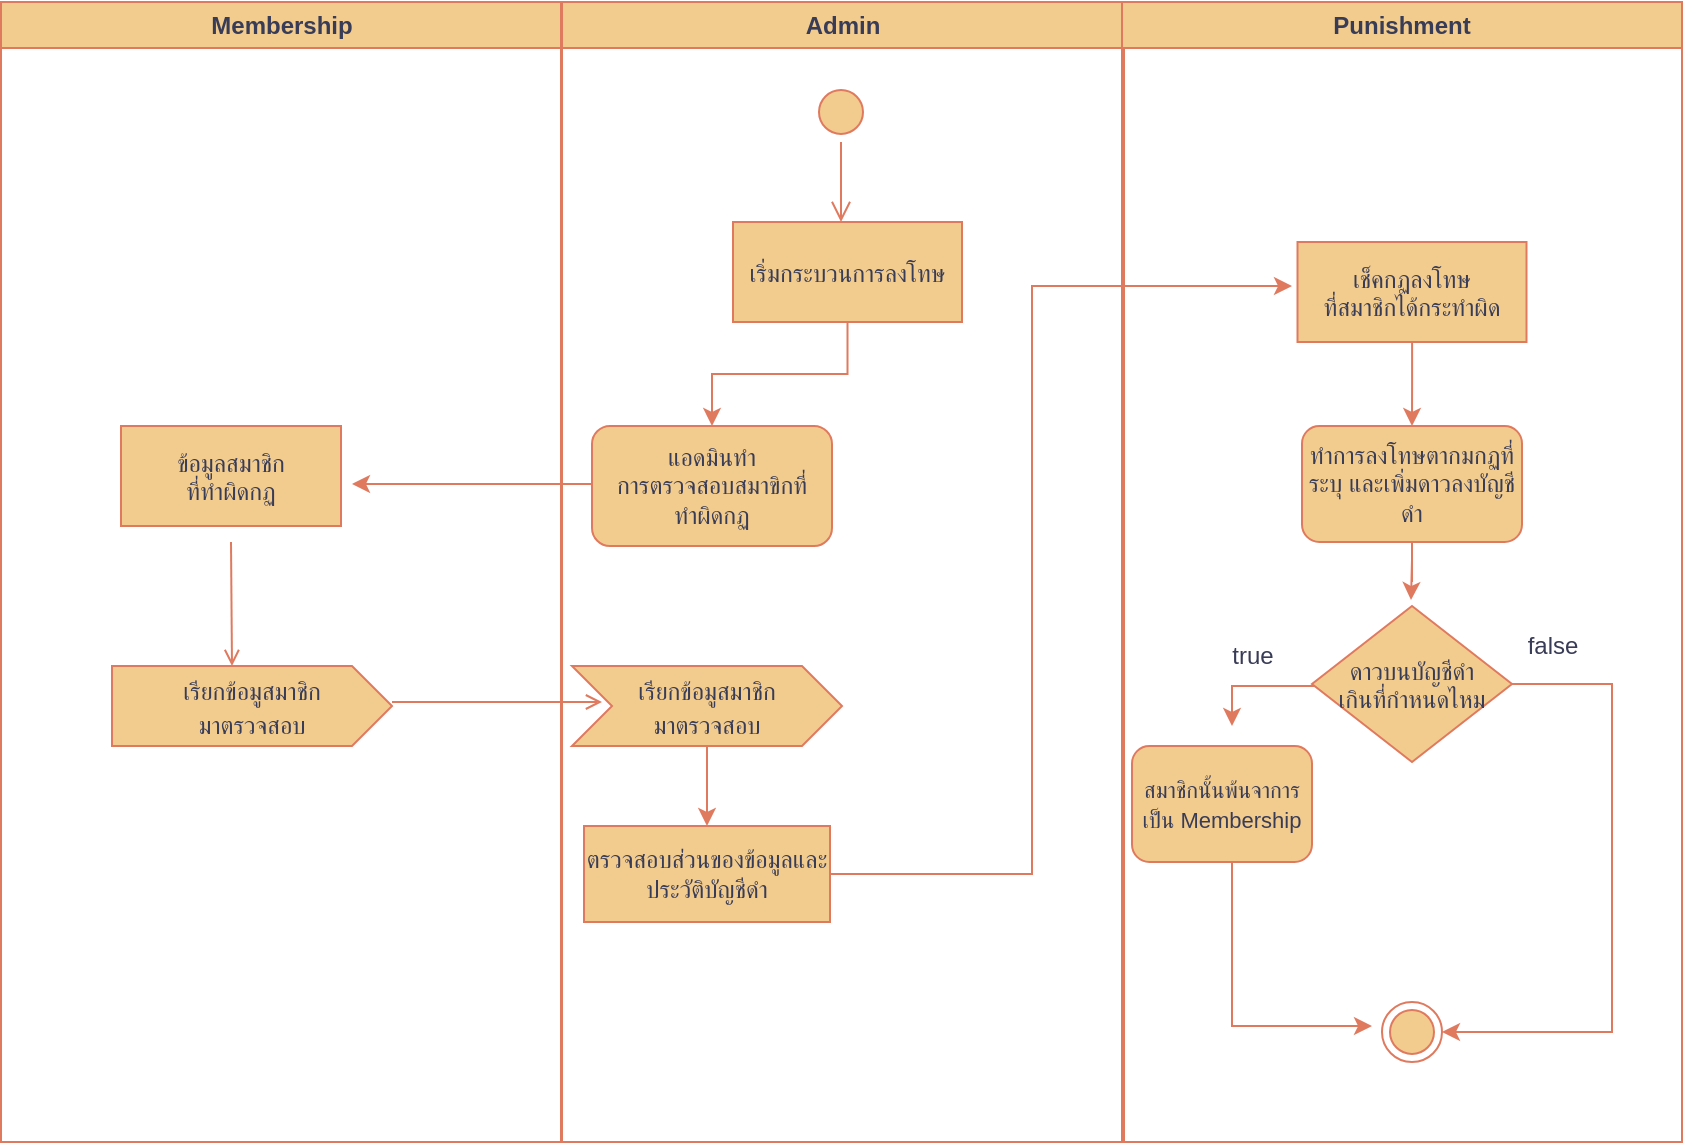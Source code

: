 <mxfile version="21.0.4" type="github">
  <diagram name="Page-1" id="e7e014a7-5840-1c2e-5031-d8a46d1fe8dd">
    <mxGraphModel dx="924" dy="866" grid="1" gridSize="10" guides="1" tooltips="1" connect="1" arrows="1" fold="1" page="1" pageScale="1" pageWidth="1169" pageHeight="826" background="none" math="0" shadow="0">
      <root>
        <mxCell id="0" />
        <mxCell id="1" parent="0" />
        <mxCell id="2" value="Membership" style="swimlane;whiteSpace=wrap;labelBackgroundColor=none;fillColor=#F2CC8F;strokeColor=#E07A5F;fontColor=#393C56;" parent="1" vertex="1">
          <mxGeometry x="164.5" y="128" width="280" height="570" as="geometry" />
        </mxCell>
        <mxCell id="7" value="ข้อมูลสมาชิก&#xa;ที่ทำผิดกฏ" style="labelBackgroundColor=none;fillColor=#F2CC8F;strokeColor=#E07A5F;fontColor=#393C56;" parent="2" vertex="1">
          <mxGeometry x="60" y="212" width="110" height="50" as="geometry" />
        </mxCell>
        <mxCell id="11" value="" style="endArrow=open;strokeColor=#E07A5F;endFill=1;rounded=0;labelBackgroundColor=none;fontColor=default;entryX=0;entryY=0;entryDx=60;entryDy=0;entryPerimeter=0;" parent="2" target="H5I0HjstW5SvSYe0rr8k-61" edge="1">
          <mxGeometry relative="1" as="geometry">
            <mxPoint x="115" y="270.0" as="sourcePoint" />
            <mxPoint x="115" y="325" as="targetPoint" />
          </mxGeometry>
        </mxCell>
        <mxCell id="H5I0HjstW5SvSYe0rr8k-61" value="&lt;font style=&quot;font-size: 12px;&quot;&gt;เรียกข้อมูสมาชิก&lt;br style=&quot;border-color: var(--border-color); padding: 0px; margin: 0px;&quot;&gt;&lt;span style=&quot;border-color: var(--border-color);&quot;&gt;มาตรวจสอบ&lt;/span&gt;&lt;/font&gt;" style="html=1;shape=mxgraph.infographic.ribbonSimple;notch1=0;notch2=20;align=center;verticalAlign=middle;fontSize=14;fontStyle=0;fillColor=#F2CC8F;whiteSpace=wrap;strokeColor=#E07A5F;fontColor=#393C56;labelBackgroundColor=none;" vertex="1" parent="2">
          <mxGeometry x="55.5" y="332" width="140" height="40" as="geometry" />
        </mxCell>
        <mxCell id="3" value="Admin" style="swimlane;whiteSpace=wrap;labelBackgroundColor=none;fillColor=#F2CC8F;strokeColor=#E07A5F;fontColor=#393C56;" parent="1" vertex="1">
          <mxGeometry x="445" y="128" width="281" height="570" as="geometry" />
        </mxCell>
        <mxCell id="13" value="" style="ellipse;shape=startState;fillColor=#F2CC8F;strokeColor=#E07A5F;labelBackgroundColor=none;fontColor=#393C56;" parent="3" vertex="1">
          <mxGeometry x="124.5" y="40" width="30" height="30" as="geometry" />
        </mxCell>
        <mxCell id="14" value="" style="edgeStyle=elbowEdgeStyle;elbow=horizontal;verticalAlign=bottom;endArrow=open;endSize=8;strokeColor=#E07A5F;endFill=1;rounded=0;labelBackgroundColor=none;fontColor=default;" parent="3" source="13" target="15" edge="1">
          <mxGeometry x="40" y="20" as="geometry">
            <mxPoint x="55" y="90" as="targetPoint" />
            <Array as="points" />
          </mxGeometry>
        </mxCell>
        <mxCell id="H5I0HjstW5SvSYe0rr8k-73" style="edgeStyle=orthogonalEdgeStyle;rounded=0;orthogonalLoop=1;jettySize=auto;html=1;entryX=0.5;entryY=0;entryDx=0;entryDy=0;strokeColor=#E07A5F;fontColor=default;fillColor=#F2CC8F;labelBackgroundColor=none;" edge="1" parent="3" source="15" target="H5I0HjstW5SvSYe0rr8k-54">
          <mxGeometry relative="1" as="geometry" />
        </mxCell>
        <mxCell id="15" value="เริ่มกระบวนการลงโทษ" style="labelBackgroundColor=none;fillColor=#F2CC8F;strokeColor=#E07A5F;fontColor=#393C56;" parent="3" vertex="1">
          <mxGeometry x="85.5" y="110" width="114.5" height="50" as="geometry" />
        </mxCell>
        <mxCell id="H5I0HjstW5SvSYe0rr8k-52" style="edgeStyle=orthogonalEdgeStyle;rounded=0;orthogonalLoop=1;jettySize=auto;html=1;strokeColor=#E07A5F;fontColor=default;fillColor=#F2CC8F;labelBackgroundColor=none;" edge="1" parent="3">
          <mxGeometry relative="1" as="geometry">
            <mxPoint x="-105" y="241.0" as="targetPoint" />
            <mxPoint x="15" y="241.0" as="sourcePoint" />
          </mxGeometry>
        </mxCell>
        <mxCell id="H5I0HjstW5SvSYe0rr8k-54" value="แอดมินทำ&lt;br style=&quot;border-color: var(--border-color); padding: 0px; margin: 0px;&quot;&gt;&lt;span style=&quot;&quot;&gt;การตรวจสอบสมาขิกที่&lt;/span&gt;&lt;br style=&quot;border-color: var(--border-color); padding: 0px; margin: 0px;&quot;&gt;&lt;span style=&quot;&quot;&gt;ทำผิดกฏ&lt;/span&gt;" style="rounded=1;whiteSpace=wrap;html=1;labelBackgroundColor=none;strokeColor=#E07A5F;fontFamily=Helvetica;fontSize=12;fontColor=#393C56;fillColor=#F2CC8F;" vertex="1" parent="3">
          <mxGeometry x="15" y="212" width="120" height="60" as="geometry" />
        </mxCell>
        <mxCell id="H5I0HjstW5SvSYe0rr8k-66" style="edgeStyle=orthogonalEdgeStyle;rounded=0;orthogonalLoop=1;jettySize=auto;html=1;strokeColor=#E07A5F;fontColor=default;fillColor=#F2CC8F;labelBackgroundColor=none;" edge="1" parent="3" source="H5I0HjstW5SvSYe0rr8k-59">
          <mxGeometry relative="1" as="geometry">
            <mxPoint x="72.5" y="412" as="targetPoint" />
          </mxGeometry>
        </mxCell>
        <mxCell id="H5I0HjstW5SvSYe0rr8k-59" value="&lt;font style=&quot;font-size: 12px;&quot;&gt;เรียกข้อมูสมาชิก&lt;br style=&quot;border-color: var(--border-color); padding: 0px; margin: 0px;&quot;&gt;&lt;span style=&quot;border-color: var(--border-color);&quot;&gt;มาตรวจสอบ&lt;/span&gt;&lt;/font&gt;" style="html=1;shape=mxgraph.infographic.ribbonSimple;notch1=20;notch2=20;align=center;verticalAlign=middle;fontSize=14;fontStyle=0;fillColor=#F2CC8F;whiteSpace=wrap;labelBackgroundColor=none;strokeColor=#E07A5F;fontFamily=Helvetica;fontColor=#393C56;" vertex="1" parent="3">
          <mxGeometry x="5" y="332" width="135" height="40" as="geometry" />
        </mxCell>
        <mxCell id="H5I0HjstW5SvSYe0rr8k-68" style="edgeStyle=orthogonalEdgeStyle;rounded=0;orthogonalLoop=1;jettySize=auto;html=1;strokeColor=#E07A5F;fontColor=default;fillColor=#F2CC8F;labelBackgroundColor=none;" edge="1" parent="3" source="H5I0HjstW5SvSYe0rr8k-67">
          <mxGeometry relative="1" as="geometry">
            <mxPoint x="365" y="142" as="targetPoint" />
            <Array as="points">
              <mxPoint x="235" y="436" />
              <mxPoint x="235" y="142" />
            </Array>
          </mxGeometry>
        </mxCell>
        <mxCell id="H5I0HjstW5SvSYe0rr8k-67" value="ตรวจสอบส่วนของข้อมูลและประวัติบัญชีดำ" style="whiteSpace=wrap;html=1;strokeColor=#E07A5F;fontColor=#393C56;fillColor=#F2CC8F;labelBackgroundColor=none;" vertex="1" parent="3">
          <mxGeometry x="11" y="412" width="123" height="48" as="geometry" />
        </mxCell>
        <mxCell id="4" value="Punishment" style="swimlane;whiteSpace=wrap;labelBackgroundColor=none;fillColor=#F2CC8F;strokeColor=#E07A5F;fontColor=#393C56;" parent="1" vertex="1">
          <mxGeometry x="725" y="128" width="280" height="570" as="geometry" />
        </mxCell>
        <mxCell id="38" value="" style="ellipse;shape=endState;fillColor=#F2CC8F;strokeColor=#E07A5F;labelBackgroundColor=none;fontColor=#393C56;" parent="4" vertex="1">
          <mxGeometry x="130" y="500" width="30" height="30" as="geometry" />
        </mxCell>
        <mxCell id="H5I0HjstW5SvSYe0rr8k-71" style="edgeStyle=orthogonalEdgeStyle;rounded=0;orthogonalLoop=1;jettySize=auto;html=1;strokeColor=#E07A5F;fontColor=default;fillColor=#F2CC8F;entryX=0.5;entryY=0;entryDx=0;entryDy=0;labelBackgroundColor=none;" edge="1" parent="4" source="H5I0HjstW5SvSYe0rr8k-69" target="H5I0HjstW5SvSYe0rr8k-72">
          <mxGeometry relative="1" as="geometry">
            <mxPoint x="132.75" y="212" as="targetPoint" />
          </mxGeometry>
        </mxCell>
        <mxCell id="H5I0HjstW5SvSYe0rr8k-69" value="เช็คกฏลงโทษ&#xa;ที่สมาชิกได้กระทำผิด" style="labelBackgroundColor=none;fillColor=#F2CC8F;strokeColor=#E07A5F;fontColor=#393C56;" vertex="1" parent="4">
          <mxGeometry x="87.75" y="120" width="114.5" height="50" as="geometry" />
        </mxCell>
        <mxCell id="H5I0HjstW5SvSYe0rr8k-74" style="edgeStyle=orthogonalEdgeStyle;rounded=0;orthogonalLoop=1;jettySize=auto;html=1;strokeColor=#E07A5F;fontColor=default;fillColor=#F2CC8F;entryX=1.6;entryY=0.494;entryDx=0;entryDy=0;entryPerimeter=0;labelBackgroundColor=none;" edge="1" parent="4" source="H5I0HjstW5SvSYe0rr8k-72">
          <mxGeometry relative="1" as="geometry">
            <mxPoint x="144.51" y="299" as="targetPoint" />
          </mxGeometry>
        </mxCell>
        <mxCell id="H5I0HjstW5SvSYe0rr8k-72" value="ทำการลงโทษตากมกฏที่ระบุ และเพิ่มดาวลงบัญชีดำ" style="rounded=1;whiteSpace=wrap;html=1;strokeColor=#E07A5F;fontColor=#393C56;fillColor=#F2CC8F;labelBackgroundColor=none;" vertex="1" parent="4">
          <mxGeometry x="90" y="212" width="110" height="58" as="geometry" />
        </mxCell>
        <mxCell id="H5I0HjstW5SvSYe0rr8k-103" style="edgeStyle=orthogonalEdgeStyle;rounded=0;orthogonalLoop=1;jettySize=auto;html=1;strokeColor=#E07A5F;fontColor=default;fillColor=#F2CC8F;labelBackgroundColor=none;" edge="1" parent="4" source="H5I0HjstW5SvSYe0rr8k-102">
          <mxGeometry relative="1" as="geometry">
            <mxPoint x="55" y="362" as="targetPoint" />
            <Array as="points">
              <mxPoint x="55" y="342" />
            </Array>
          </mxGeometry>
        </mxCell>
        <mxCell id="H5I0HjstW5SvSYe0rr8k-104" style="edgeStyle=orthogonalEdgeStyle;rounded=0;orthogonalLoop=1;jettySize=auto;html=1;strokeColor=#E07A5F;fontColor=default;fillColor=#F2CC8F;entryX=1;entryY=0.5;entryDx=0;entryDy=0;labelBackgroundColor=none;" edge="1" parent="4" source="H5I0HjstW5SvSYe0rr8k-102" target="38">
          <mxGeometry relative="1" as="geometry">
            <mxPoint x="235" y="512" as="targetPoint" />
            <Array as="points">
              <mxPoint x="245" y="341" />
              <mxPoint x="245" y="515" />
            </Array>
          </mxGeometry>
        </mxCell>
        <mxCell id="H5I0HjstW5SvSYe0rr8k-102" value="ดาวบนบัญชีดำ&#xa;เกินที่กำหนดไหม" style="rhombus;strokeColor=#E07A5F;fontColor=#393C56;fillColor=#F2CC8F;labelBackgroundColor=none;" vertex="1" parent="4">
          <mxGeometry x="95" y="302" width="100" height="78" as="geometry" />
        </mxCell>
        <mxCell id="H5I0HjstW5SvSYe0rr8k-107" style="edgeStyle=orthogonalEdgeStyle;rounded=0;orthogonalLoop=1;jettySize=auto;html=1;strokeColor=#E07A5F;fontColor=default;fillColor=#F2CC8F;labelBackgroundColor=none;" edge="1" parent="4" source="H5I0HjstW5SvSYe0rr8k-105">
          <mxGeometry relative="1" as="geometry">
            <mxPoint x="125" y="512" as="targetPoint" />
            <Array as="points">
              <mxPoint x="55" y="512" />
            </Array>
          </mxGeometry>
        </mxCell>
        <mxCell id="H5I0HjstW5SvSYe0rr8k-105" value="&lt;font style=&quot;font-size: 11px;&quot;&gt;สมาชิกนั้นพ้นจาการเป็น Membership&lt;/font&gt;" style="rounded=1;whiteSpace=wrap;html=1;strokeColor=#E07A5F;fontColor=#393C56;fillColor=#F2CC8F;labelBackgroundColor=none;" vertex="1" parent="4">
          <mxGeometry x="5" y="372" width="90" height="58" as="geometry" />
        </mxCell>
        <mxCell id="H5I0HjstW5SvSYe0rr8k-111" value="true" style="text;html=1;align=center;verticalAlign=middle;resizable=0;points=[];autosize=1;strokeColor=none;fillColor=none;fontColor=#393C56;labelBackgroundColor=none;" vertex="1" parent="4">
          <mxGeometry x="45" y="312" width="40" height="30" as="geometry" />
        </mxCell>
        <mxCell id="20" value="" style="endArrow=open;strokeColor=#E07A5F;endFill=1;rounded=0;labelBackgroundColor=none;fontColor=default;" parent="1" edge="1">
          <mxGeometry relative="1" as="geometry">
            <mxPoint x="360" y="478" as="sourcePoint" />
            <mxPoint x="465" y="478" as="targetPoint" />
          </mxGeometry>
        </mxCell>
        <mxCell id="H5I0HjstW5SvSYe0rr8k-112" value="false" style="text;html=1;align=center;verticalAlign=middle;resizable=0;points=[];autosize=1;strokeColor=none;fillColor=none;fontColor=#393C56;labelBackgroundColor=none;" vertex="1" parent="1">
          <mxGeometry x="915" y="435" width="50" height="30" as="geometry" />
        </mxCell>
      </root>
    </mxGraphModel>
  </diagram>
</mxfile>
